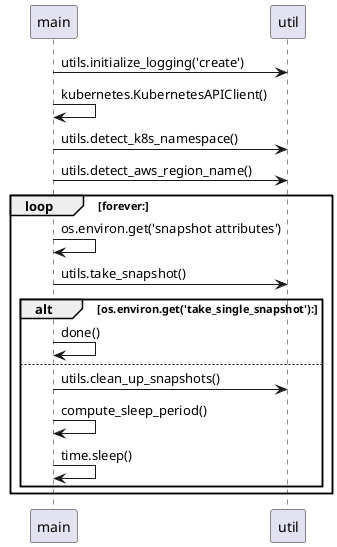 @startuml

main->util: utils.initialize_logging('create')
main->main: kubernetes.KubernetesAPIClient()
main->util: utils.detect_k8s_namespace()
main->util: utils.detect_aws_region_name()

loop forever:
    main->main: os.environ.get('snapshot attributes')
    main->util: utils.take_snapshot()
    alt os.environ.get('take_single_snapshot'):
        main->main: done()
    else
        main->util: utils.clean_up_snapshots()
        main->main: compute_sleep_period()
        main->main: time.sleep()
    end
end

@enduml